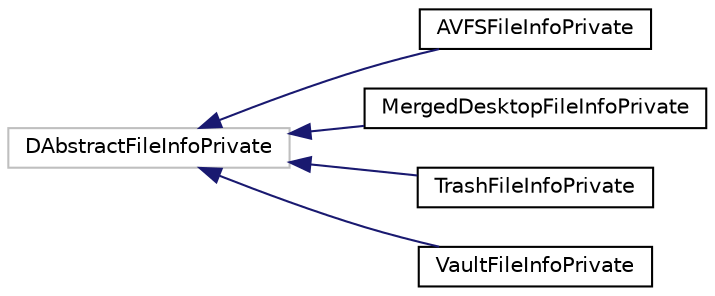 digraph "类继承关系图"
{
  edge [fontname="Helvetica",fontsize="10",labelfontname="Helvetica",labelfontsize="10"];
  node [fontname="Helvetica",fontsize="10",shape=record];
  rankdir="LR";
  Node3062 [label="DAbstractFileInfoPrivate",height=0.2,width=0.4,color="grey75", fillcolor="white", style="filled"];
  Node3062 -> Node0 [dir="back",color="midnightblue",fontsize="10",style="solid",fontname="Helvetica"];
  Node0 [label="AVFSFileInfoPrivate",height=0.2,width=0.4,color="black", fillcolor="white", style="filled",URL="$class_a_v_f_s_file_info_private.html"];
  Node3062 -> Node3064 [dir="back",color="midnightblue",fontsize="10",style="solid",fontname="Helvetica"];
  Node3064 [label="MergedDesktopFileInfoPrivate",height=0.2,width=0.4,color="black", fillcolor="white", style="filled",URL="$class_merged_desktop_file_info_private.html"];
  Node3062 -> Node3065 [dir="back",color="midnightblue",fontsize="10",style="solid",fontname="Helvetica"];
  Node3065 [label="TrashFileInfoPrivate",height=0.2,width=0.4,color="black", fillcolor="white", style="filled",URL="$class_trash_file_info_private.html"];
  Node3062 -> Node3066 [dir="back",color="midnightblue",fontsize="10",style="solid",fontname="Helvetica"];
  Node3066 [label="VaultFileInfoPrivate",height=0.2,width=0.4,color="black", fillcolor="white", style="filled",URL="$class_vault_file_info_private.html"];
}
